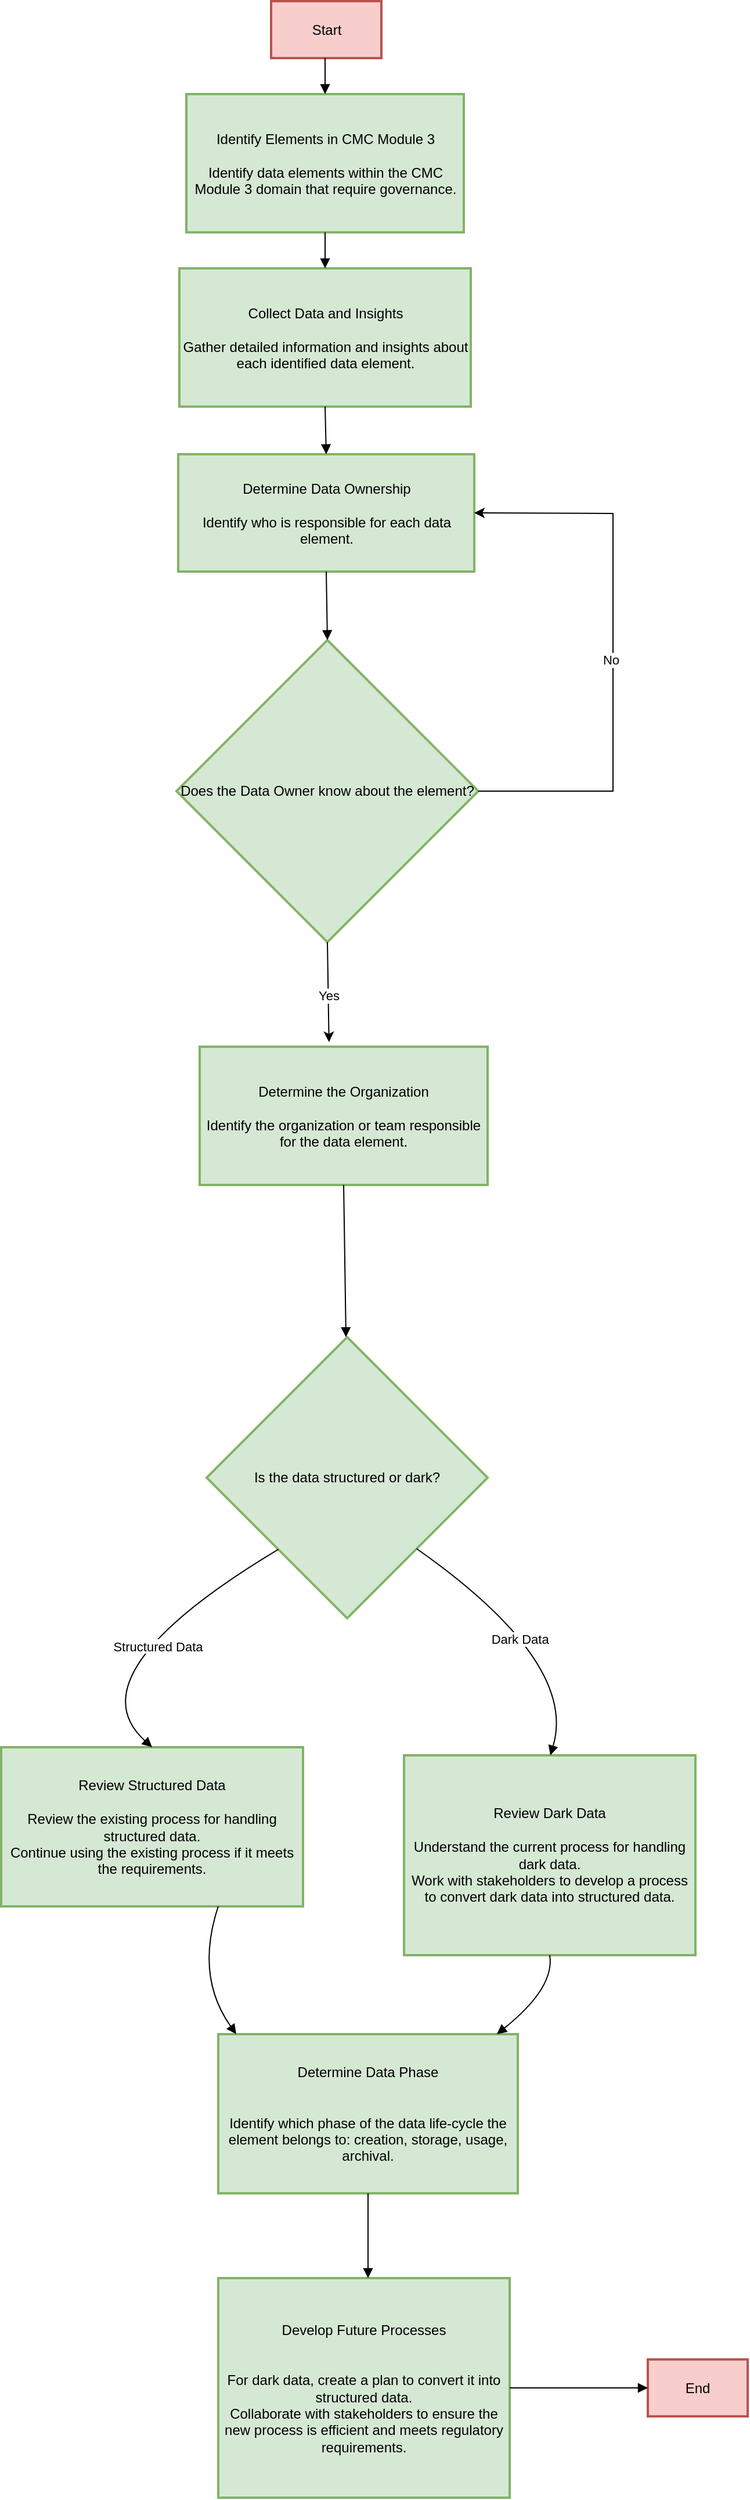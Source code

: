 <mxfile version="25.0.3" pages="2">
  <diagram name="Page-1" id="u5HNuBVhndBwtkaAh5eQ">
    <mxGraphModel dx="1026" dy="473" grid="1" gridSize="10" guides="1" tooltips="1" connect="1" arrows="1" fold="1" page="1" pageScale="1" pageWidth="1654" pageHeight="2336" math="0" shadow="0">
      <root>
        <mxCell id="0" />
        <mxCell id="1" parent="0" />
        <mxCell id="dc7DOvgoO3kcszVrloIV-30" value="Start" style="whiteSpace=wrap;strokeWidth=2;fillColor=#f8cecc;strokeColor=#b85450;" parent="1" vertex="1">
          <mxGeometry x="631.5" y="10" width="95" height="49" as="geometry" />
        </mxCell>
        <mxCell id="dc7DOvgoO3kcszVrloIV-31" value="Identify Elements in CMC Module 3&#xa;&#xa;Identify data elements within the CMC Module 3 domain that require governance." style="whiteSpace=wrap;strokeWidth=2;fillColor=#d5e8d4;strokeColor=#82b366;" parent="1" vertex="1">
          <mxGeometry x="558.5" y="90" width="239" height="119" as="geometry" />
        </mxCell>
        <mxCell id="dc7DOvgoO3kcszVrloIV-32" value="Collect Data and Insights&#xa;&#xa;Gather detailed information and insights about each identified data element." style="whiteSpace=wrap;strokeWidth=2;fillColor=#d5e8d4;strokeColor=#82b366;" parent="1" vertex="1">
          <mxGeometry x="552.5" y="240" width="251" height="119" as="geometry" />
        </mxCell>
        <mxCell id="dc7DOvgoO3kcszVrloIV-33" value="Determine Data Ownership&#xa;&#xa;Identify who is responsible for each data element." style="whiteSpace=wrap;strokeWidth=2;fillColor=#d5e8d4;strokeColor=#82b366;" parent="1" vertex="1">
          <mxGeometry x="551.5" y="400" width="255" height="101" as="geometry" />
        </mxCell>
        <mxCell id="dc7DOvgoO3kcszVrloIV-34" value="Does the Data Owner know about the element?" style="rhombus;strokeWidth=2;whiteSpace=wrap;fillColor=#d5e8d4;strokeColor=#82b366;" parent="1" vertex="1">
          <mxGeometry x="550" y="560" width="260" height="260" as="geometry" />
        </mxCell>
        <mxCell id="dc7DOvgoO3kcszVrloIV-35" value="Determine the Organization&#xa;&#xa;Identify the organization or team responsible for the data element." style="whiteSpace=wrap;strokeWidth=2;fillColor=#d5e8d4;strokeColor=#82b366;" parent="1" vertex="1">
          <mxGeometry x="570" y="910" width="248" height="119" as="geometry" />
        </mxCell>
        <mxCell id="dc7DOvgoO3kcszVrloIV-38" value="Is the data structured or dark?" style="rhombus;strokeWidth=2;whiteSpace=wrap;fillColor=#d5e8d4;strokeColor=#82b366;" parent="1" vertex="1">
          <mxGeometry x="576" y="1160" width="242" height="242" as="geometry" />
        </mxCell>
        <mxCell id="dc7DOvgoO3kcszVrloIV-39" value="Review Structured Data&#xa;&#xa;Review the existing process for handling structured data.&#xa;Continue using the existing process if it meets the requirements." style="whiteSpace=wrap;strokeWidth=2;fillColor=#d5e8d4;strokeColor=#82b366;" parent="1" vertex="1">
          <mxGeometry x="399" y="1513" width="260" height="137" as="geometry" />
        </mxCell>
        <mxCell id="dc7DOvgoO3kcszVrloIV-40" value="Review Dark Data&#xa;&#xa;Understand the current process for handling dark data.&#xa;Work with stakeholders to develop a process to convert dark data into structured data." style="whiteSpace=wrap;strokeWidth=2;fillColor=#d5e8d4;strokeColor=#82b366;" parent="1" vertex="1">
          <mxGeometry x="746" y="1520" width="251" height="172" as="geometry" />
        </mxCell>
        <mxCell id="dc7DOvgoO3kcszVrloIV-41" value="Determine Data Phase&#xa;&#xa;&#xa;Identify which phase of the data life-cycle the element belongs to: creation, storage, usage, archival." style="whiteSpace=wrap;strokeWidth=2;fillColor=#d5e8d4;strokeColor=#82b366;" parent="1" vertex="1">
          <mxGeometry x="586" y="1760" width="258" height="137" as="geometry" />
        </mxCell>
        <mxCell id="dc7DOvgoO3kcszVrloIV-42" value="Develop Future Processes&#xa;&#xa;&#xa;For dark data, create a plan to convert it into structured data.&#xa;Collaborate with stakeholders to ensure the new process is efficient and meets regulatory requirements." style="whiteSpace=wrap;strokeWidth=2;fillColor=#d5e8d4;strokeColor=#82b366;" parent="1" vertex="1">
          <mxGeometry x="586" y="1970" width="251" height="189" as="geometry" />
        </mxCell>
        <mxCell id="dc7DOvgoO3kcszVrloIV-43" value="End" style="whiteSpace=wrap;strokeWidth=2;fillColor=#f8cecc;strokeColor=#b85450;" parent="1" vertex="1">
          <mxGeometry x="956" y="2040" width="86" height="49" as="geometry" />
        </mxCell>
        <mxCell id="dc7DOvgoO3kcszVrloIV-44" value="" style="curved=1;startArrow=none;endArrow=block;exitX=0.5;exitY=0.99;entryX=0.5;entryY=0;rounded=0;" parent="1" target="dc7DOvgoO3kcszVrloIV-31" edge="1">
          <mxGeometry relative="1" as="geometry">
            <Array as="points" />
            <mxPoint x="678" y="59" as="sourcePoint" />
          </mxGeometry>
        </mxCell>
        <mxCell id="dc7DOvgoO3kcszVrloIV-45" value="" style="curved=1;startArrow=none;endArrow=block;exitX=0.5;exitY=1;entryX=0.5;entryY=0;rounded=0;" parent="1" source="dc7DOvgoO3kcszVrloIV-31" target="dc7DOvgoO3kcszVrloIV-32" edge="1">
          <mxGeometry relative="1" as="geometry">
            <Array as="points" />
          </mxGeometry>
        </mxCell>
        <mxCell id="dc7DOvgoO3kcszVrloIV-46" value="" style="curved=1;startArrow=none;endArrow=block;exitX=0.5;exitY=1;entryX=0.5;entryY=0;rounded=0;" parent="1" source="dc7DOvgoO3kcszVrloIV-32" target="dc7DOvgoO3kcszVrloIV-33" edge="1">
          <mxGeometry relative="1" as="geometry">
            <Array as="points" />
          </mxGeometry>
        </mxCell>
        <mxCell id="dc7DOvgoO3kcszVrloIV-47" value="" style="curved=1;startArrow=none;endArrow=block;exitX=0.5;exitY=1;entryX=0.5;entryY=0;rounded=0;" parent="1" source="dc7DOvgoO3kcszVrloIV-33" target="dc7DOvgoO3kcszVrloIV-34" edge="1">
          <mxGeometry relative="1" as="geometry">
            <Array as="points" />
          </mxGeometry>
        </mxCell>
        <mxCell id="dc7DOvgoO3kcszVrloIV-51" value="" style="curved=1;startArrow=none;endArrow=block;exitX=0.5;exitY=1;rounded=0;" parent="1" source="dc7DOvgoO3kcszVrloIV-35" edge="1">
          <mxGeometry relative="1" as="geometry">
            <Array as="points" />
            <mxPoint x="696" y="1160" as="targetPoint" />
          </mxGeometry>
        </mxCell>
        <mxCell id="dc7DOvgoO3kcszVrloIV-53" value="Structured Data" style="curved=1;startArrow=none;endArrow=block;exitX=0.02;exitY=1;entryX=0.5;entryY=0;rounded=0;" parent="1" source="dc7DOvgoO3kcszVrloIV-38" target="dc7DOvgoO3kcszVrloIV-39" edge="1">
          <mxGeometry x="-0.13" y="18" relative="1" as="geometry">
            <Array as="points">
              <mxPoint x="459" y="1450" />
            </Array>
            <mxPoint as="offset" />
          </mxGeometry>
        </mxCell>
        <mxCell id="dc7DOvgoO3kcszVrloIV-54" value="Dark Data" style="curved=1;startArrow=none;endArrow=block;exitX=0.99;exitY=1;entryX=0.5;entryY=0;rounded=0;" parent="1" source="dc7DOvgoO3kcszVrloIV-38" target="dc7DOvgoO3kcszVrloIV-40" edge="1">
          <mxGeometry x="-0.074" y="-12" relative="1" as="geometry">
            <Array as="points">
              <mxPoint x="896" y="1440" />
              <mxPoint x="872" y="1520" />
            </Array>
            <mxPoint as="offset" />
          </mxGeometry>
        </mxCell>
        <mxCell id="dc7DOvgoO3kcszVrloIV-55" value="" style="curved=1;startArrow=none;endArrow=block;exitX=0.5;exitY=1;entryX=0.06;entryY=0;rounded=0;" parent="1" target="dc7DOvgoO3kcszVrloIV-41" edge="1">
          <mxGeometry relative="1" as="geometry">
            <Array as="points">
              <mxPoint x="566" y="1710" />
            </Array>
            <mxPoint x="586" y="1650" as="sourcePoint" />
          </mxGeometry>
        </mxCell>
        <mxCell id="dc7DOvgoO3kcszVrloIV-56" value="" style="curved=1;startArrow=none;endArrow=block;exitX=0.5;exitY=1;entryX=0.93;entryY=0;rounded=0;" parent="1" source="dc7DOvgoO3kcszVrloIV-40" target="dc7DOvgoO3kcszVrloIV-41" edge="1">
          <mxGeometry relative="1" as="geometry">
            <Array as="points">
              <mxPoint x="876" y="1720" />
            </Array>
          </mxGeometry>
        </mxCell>
        <mxCell id="dc7DOvgoO3kcszVrloIV-57" value="" style="curved=1;startArrow=none;endArrow=block;exitX=0.5;exitY=1;rounded=0;" parent="1" source="dc7DOvgoO3kcszVrloIV-41" edge="1">
          <mxGeometry relative="1" as="geometry">
            <Array as="points" />
            <mxPoint x="715" y="1970" as="targetPoint" />
          </mxGeometry>
        </mxCell>
        <mxCell id="dc7DOvgoO3kcszVrloIV-58" value="" style="curved=1;startArrow=none;endArrow=block;exitX=1;exitY=0.5;entryX=0;entryY=0.5;rounded=0;exitDx=0;exitDy=0;entryDx=0;entryDy=0;" parent="1" source="dc7DOvgoO3kcszVrloIV-42" target="dc7DOvgoO3kcszVrloIV-43" edge="1">
          <mxGeometry relative="1" as="geometry">
            <Array as="points" />
          </mxGeometry>
        </mxCell>
        <mxCell id="28No-BFLwqwlpfc9Jj6o-1" value="" style="endArrow=classic;html=1;rounded=0;exitX=0.5;exitY=1;exitDx=0;exitDy=0;entryX=0.449;entryY=-0.034;entryDx=0;entryDy=0;entryPerimeter=0;" parent="1" source="dc7DOvgoO3kcszVrloIV-34" target="dc7DOvgoO3kcszVrloIV-35" edge="1">
          <mxGeometry width="50" height="50" relative="1" as="geometry">
            <mxPoint x="756" y="770" as="sourcePoint" />
            <mxPoint x="806" y="720" as="targetPoint" />
          </mxGeometry>
        </mxCell>
        <mxCell id="28No-BFLwqwlpfc9Jj6o-2" value="Yes" style="edgeLabel;html=1;align=center;verticalAlign=middle;resizable=0;points=[];" parent="28No-BFLwqwlpfc9Jj6o-1" vertex="1" connectable="0">
          <mxGeometry x="0.037" relative="1" as="geometry">
            <mxPoint y="1" as="offset" />
          </mxGeometry>
        </mxCell>
        <mxCell id="28No-BFLwqwlpfc9Jj6o-3" value="" style="endArrow=classic;html=1;rounded=0;exitX=1;exitY=0.5;exitDx=0;exitDy=0;entryX=1;entryY=0.5;entryDx=0;entryDy=0;" parent="1" source="dc7DOvgoO3kcszVrloIV-34" target="dc7DOvgoO3kcszVrloIV-33" edge="1">
          <mxGeometry width="50" height="50" relative="1" as="geometry">
            <mxPoint x="756" y="650" as="sourcePoint" />
            <mxPoint x="916" y="460" as="targetPoint" />
            <Array as="points">
              <mxPoint x="926" y="690" />
              <mxPoint x="926" y="451" />
            </Array>
          </mxGeometry>
        </mxCell>
        <mxCell id="28No-BFLwqwlpfc9Jj6o-4" value="No" style="edgeLabel;html=1;align=center;verticalAlign=middle;resizable=0;points=[];" parent="28No-BFLwqwlpfc9Jj6o-3" vertex="1" connectable="0">
          <mxGeometry x="-0.032" y="2" relative="1" as="geometry">
            <mxPoint as="offset" />
          </mxGeometry>
        </mxCell>
      </root>
    </mxGraphModel>
  </diagram>
  <diagram id="moB6d8P3v01s6rDw0Hw2" name="Page-2">
    <mxGraphModel dx="786" dy="457" grid="1" gridSize="10" guides="1" tooltips="1" connect="1" arrows="1" fold="1" page="1" pageScale="1" pageWidth="850" pageHeight="1100" math="0" shadow="0">
      <root>
        <mxCell id="0" />
        <mxCell id="1" parent="0" />
        <mxCell id="UJK95J7Djgk4s38sQd3O-1" value="Start" style="whiteSpace=wrap;strokeWidth=2;" vertex="1" parent="1">
          <mxGeometry x="257" y="20" width="95" height="49" as="geometry" />
        </mxCell>
        <mxCell id="UJK95J7Djgk4s38sQd3O-2" value="**Identify Elements in CMC Module 3**&#xa;&#xa;Identify data elements within the CMC Module 3 domain that require governance." style="whiteSpace=wrap;strokeWidth=2;fontStyle=1" vertex="1" parent="1">
          <mxGeometry x="179" y="110" width="255" height="119" as="geometry" />
        </mxCell>
        <mxCell id="UJK95J7Djgk4s38sQd3O-3" value="**Collect Data and Insights**&#xa;&#xa;Gather detailed information and insights about each identified data element." style="whiteSpace=wrap;strokeWidth=2;" vertex="1" parent="1">
          <mxGeometry x="179" y="288" width="251" height="119" as="geometry" />
        </mxCell>
        <mxCell id="UJK95J7Djgk4s38sQd3O-4" value="**Determine Data Ownership**&#xa;&#xa;Identify who is responsible for each data element." style="whiteSpace=wrap;strokeWidth=2;" vertex="1" parent="1">
          <mxGeometry x="176" y="457" width="256" height="101" as="geometry" />
        </mxCell>
        <mxCell id="UJK95J7Djgk4s38sQd3O-5" value="Does the Data Owner know about the element?" style="rhombus;strokeWidth=2;whiteSpace=wrap;" vertex="1" parent="1">
          <mxGeometry x="174" y="608" width="260" height="260" as="geometry" />
        </mxCell>
        <mxCell id="UJK95J7Djgk4s38sQd3O-6" value="**Determine the Organisation**&#xa;&#xa;Identify the organisation or team responsible for the data element." style="whiteSpace=wrap;strokeWidth=2;" vertex="1" parent="1">
          <mxGeometry x="183" y="1092" width="243" height="119" as="geometry" />
        </mxCell>
        <mxCell id="UJK95J7Djgk4s38sQd3O-7" value="**Inform Data Owner**&#xa;&#xa;Engage with the data owner to inform them and gather necessary details." style="whiteSpace=wrap;strokeWidth=2;" vertex="1" parent="1">
          <mxGeometry x="266" y="941" width="249" height="101" as="geometry" />
        </mxCell>
        <mxCell id="UJK95J7Djgk4s38sQd3O-8" value="**Classify the Data**&#xa;&#xa;Determine the structure of the data." style="whiteSpace=wrap;strokeWidth=2;" vertex="1" parent="1">
          <mxGeometry x="196" y="1261" width="216" height="84" as="geometry" />
        </mxCell>
        <mxCell id="UJK95J7Djgk4s38sQd3O-9" value="Is the data structured or dark?" style="rhombus;strokeWidth=2;whiteSpace=wrap;" vertex="1" parent="1">
          <mxGeometry x="183" y="1395" width="242" height="242" as="geometry" />
        </mxCell>
        <mxCell id="UJK95J7Djgk4s38sQd3O-10" value="**Review Structured Data**&#xa;&#xa;Review the existing process for handling structured data.&#xa;Continue using the existing process if it meets the requirements." style="whiteSpace=wrap;strokeWidth=2;" vertex="1" parent="1">
          <mxGeometry x="20" y="1719" width="260" height="137" as="geometry" />
        </mxCell>
        <mxCell id="UJK95J7Djgk4s38sQd3O-11" value="**Review Dark Data**&#xa;&#xa;Understand the current process for handling dark data.&#xa;Work with stakeholders to develop a process to convert dark data into structured data." style="whiteSpace=wrap;strokeWidth=2;" vertex="1" parent="1">
          <mxGeometry x="330" y="1710" width="258" height="154" as="geometry" />
        </mxCell>
        <mxCell id="UJK95J7Djgk4s38sQd3O-12" value="**Determine Data Phase**&#xa;&#xa;Identify which phase of the data life-cycle the element belongs to: creation, storage, usage, archival." style="whiteSpace=wrap;strokeWidth=2;" vertex="1" parent="1">
          <mxGeometry x="175" y="1914" width="258" height="137" as="geometry" />
        </mxCell>
        <mxCell id="UJK95J7Djgk4s38sQd3O-13" value="**Develop Future Processes**&#xa;&#xa;For dark data, create a plan to convert it into structured data.&#xa;Collaborate with stakeholders to ensure the new process is efficient and meets regulatory requirements." style="whiteSpace=wrap;strokeWidth=2;" vertex="1" parent="1">
          <mxGeometry x="176" y="2101" width="256" height="189" as="geometry" />
        </mxCell>
        <mxCell id="UJK95J7Djgk4s38sQd3O-14" value="End" style="whiteSpace=wrap;strokeWidth=2;" vertex="1" parent="1">
          <mxGeometry x="261" y="2340" width="86" height="49" as="geometry" />
        </mxCell>
        <mxCell id="UJK95J7Djgk4s38sQd3O-15" value="" style="curved=1;startArrow=none;endArrow=block;exitX=0.5;exitY=0.99;entryX=0.5;entryY=0;rounded=0;" edge="1" parent="1" source="UJK95J7Djgk4s38sQd3O-1" target="UJK95J7Djgk4s38sQd3O-2">
          <mxGeometry relative="1" as="geometry">
            <Array as="points" />
          </mxGeometry>
        </mxCell>
        <mxCell id="UJK95J7Djgk4s38sQd3O-16" value="" style="curved=1;startArrow=none;endArrow=block;exitX=0.5;exitY=1;entryX=0.5;entryY=0;rounded=0;" edge="1" parent="1" source="UJK95J7Djgk4s38sQd3O-2" target="UJK95J7Djgk4s38sQd3O-3">
          <mxGeometry relative="1" as="geometry">
            <Array as="points" />
          </mxGeometry>
        </mxCell>
        <mxCell id="UJK95J7Djgk4s38sQd3O-17" value="" style="curved=1;startArrow=none;endArrow=block;exitX=0.5;exitY=1;entryX=0.5;entryY=0;rounded=0;" edge="1" parent="1" source="UJK95J7Djgk4s38sQd3O-3" target="UJK95J7Djgk4s38sQd3O-4">
          <mxGeometry relative="1" as="geometry">
            <Array as="points" />
          </mxGeometry>
        </mxCell>
        <mxCell id="UJK95J7Djgk4s38sQd3O-18" value="" style="curved=1;startArrow=none;endArrow=block;exitX=0.5;exitY=1;entryX=0.5;entryY=0;rounded=0;" edge="1" parent="1" source="UJK95J7Djgk4s38sQd3O-4" target="UJK95J7Djgk4s38sQd3O-5">
          <mxGeometry relative="1" as="geometry">
            <Array as="points" />
          </mxGeometry>
        </mxCell>
        <mxCell id="UJK95J7Djgk4s38sQd3O-19" value="Yes" style="curved=1;startArrow=none;endArrow=block;exitX=0.24;exitY=1;entryX=0.25;entryY=0;rounded=0;" edge="1" parent="1" source="UJK95J7Djgk4s38sQd3O-5" target="UJK95J7Djgk4s38sQd3O-6">
          <mxGeometry relative="1" as="geometry">
            <Array as="points">
              <mxPoint x="218" y="904" />
              <mxPoint x="218" y="1067" />
            </Array>
          </mxGeometry>
        </mxCell>
        <mxCell id="UJK95J7Djgk4s38sQd3O-20" value="No" style="curved=1;startArrow=none;endArrow=block;exitX=0.76;exitY=1;entryX=0.5;entryY=0;rounded=0;" edge="1" parent="1" source="UJK95J7Djgk4s38sQd3O-5" target="UJK95J7Djgk4s38sQd3O-7">
          <mxGeometry relative="1" as="geometry">
            <Array as="points">
              <mxPoint x="391" y="904" />
            </Array>
          </mxGeometry>
        </mxCell>
        <mxCell id="UJK95J7Djgk4s38sQd3O-21" value="" style="curved=1;startArrow=none;endArrow=block;exitX=0.5;exitY=1;entryX=0.75;entryY=0;rounded=0;" edge="1" parent="1" source="UJK95J7Djgk4s38sQd3O-7" target="UJK95J7Djgk4s38sQd3O-6">
          <mxGeometry relative="1" as="geometry">
            <Array as="points">
              <mxPoint x="391" y="1067" />
            </Array>
          </mxGeometry>
        </mxCell>
        <mxCell id="UJK95J7Djgk4s38sQd3O-22" value="" style="curved=1;startArrow=none;endArrow=block;exitX=0.5;exitY=1;entryX=0.5;entryY=0;rounded=0;" edge="1" parent="1" source="UJK95J7Djgk4s38sQd3O-6" target="UJK95J7Djgk4s38sQd3O-8">
          <mxGeometry relative="1" as="geometry">
            <Array as="points" />
          </mxGeometry>
        </mxCell>
        <mxCell id="UJK95J7Djgk4s38sQd3O-23" value="" style="curved=1;startArrow=none;endArrow=block;exitX=0.5;exitY=1;entryX=0.5;entryY=0;rounded=0;" edge="1" parent="1" source="UJK95J7Djgk4s38sQd3O-8" target="UJK95J7Djgk4s38sQd3O-9">
          <mxGeometry relative="1" as="geometry">
            <Array as="points" />
          </mxGeometry>
        </mxCell>
        <mxCell id="UJK95J7Djgk4s38sQd3O-24" value="Structured Data" style="curved=1;startArrow=none;endArrow=block;exitX=0.01;exitY=1;entryX=0.5;entryY=0;rounded=0;" edge="1" parent="1" source="UJK95J7Djgk4s38sQd3O-9" target="UJK95J7Djgk4s38sQd3O-10">
          <mxGeometry relative="1" as="geometry">
            <Array as="points">
              <mxPoint x="150" y="1674" />
            </Array>
          </mxGeometry>
        </mxCell>
        <mxCell id="UJK95J7Djgk4s38sQd3O-25" value="Dark Data" style="curved=1;startArrow=none;endArrow=block;exitX=0.99;exitY=1;entryX=0.5;entryY=0;rounded=0;" edge="1" parent="1" source="UJK95J7Djgk4s38sQd3O-9" target="UJK95J7Djgk4s38sQd3O-11">
          <mxGeometry relative="1" as="geometry">
            <Array as="points">
              <mxPoint x="459" y="1674" />
            </Array>
          </mxGeometry>
        </mxCell>
        <mxCell id="UJK95J7Djgk4s38sQd3O-26" value="" style="curved=1;startArrow=none;endArrow=block;exitX=0.5;exitY=1;entryX=0.06;entryY=0;rounded=0;" edge="1" parent="1" source="UJK95J7Djgk4s38sQd3O-10" target="UJK95J7Djgk4s38sQd3O-12">
          <mxGeometry relative="1" as="geometry">
            <Array as="points">
              <mxPoint x="150" y="1889" />
            </Array>
          </mxGeometry>
        </mxCell>
        <mxCell id="UJK95J7Djgk4s38sQd3O-27" value="" style="curved=1;startArrow=none;endArrow=block;exitX=0.5;exitY=1;entryX=0.94;entryY=0;rounded=0;" edge="1" parent="1" source="UJK95J7Djgk4s38sQd3O-11" target="UJK95J7Djgk4s38sQd3O-12">
          <mxGeometry relative="1" as="geometry">
            <Array as="points">
              <mxPoint x="459" y="1889" />
            </Array>
          </mxGeometry>
        </mxCell>
        <mxCell id="UJK95J7Djgk4s38sQd3O-28" value="" style="curved=1;startArrow=none;endArrow=block;exitX=0.5;exitY=1;entryX=0.5;entryY=0;rounded=0;" edge="1" parent="1" source="UJK95J7Djgk4s38sQd3O-12" target="UJK95J7Djgk4s38sQd3O-13">
          <mxGeometry relative="1" as="geometry">
            <Array as="points" />
          </mxGeometry>
        </mxCell>
        <mxCell id="UJK95J7Djgk4s38sQd3O-29" value="" style="curved=1;startArrow=none;endArrow=block;exitX=0.5;exitY=1;entryX=0.5;entryY=0.01;rounded=0;" edge="1" parent="1" source="UJK95J7Djgk4s38sQd3O-13" target="UJK95J7Djgk4s38sQd3O-14">
          <mxGeometry relative="1" as="geometry">
            <Array as="points" />
          </mxGeometry>
        </mxCell>
      </root>
    </mxGraphModel>
  </diagram>
</mxfile>
